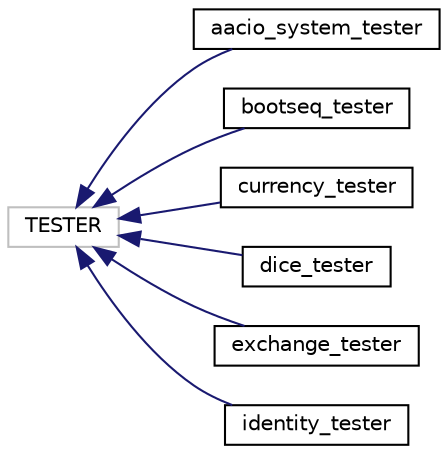 digraph "Graphical Class Hierarchy"
{
  edge [fontname="Helvetica",fontsize="10",labelfontname="Helvetica",labelfontsize="10"];
  node [fontname="Helvetica",fontsize="10",shape=record];
  rankdir="LR";
  Node929 [label="TESTER",height=0.2,width=0.4,color="grey75", fillcolor="white", style="filled"];
  Node929 -> Node0 [dir="back",color="midnightblue",fontsize="10",style="solid",fontname="Helvetica"];
  Node0 [label="aacio_system_tester",height=0.2,width=0.4,color="black", fillcolor="white", style="filled",URL="$classaacio__system__tester.html"];
  Node929 -> Node931 [dir="back",color="midnightblue",fontsize="10",style="solid",fontname="Helvetica"];
  Node931 [label="bootseq_tester",height=0.2,width=0.4,color="black", fillcolor="white", style="filled",URL="$classbootseq__tester.html"];
  Node929 -> Node932 [dir="back",color="midnightblue",fontsize="10",style="solid",fontname="Helvetica"];
  Node932 [label="currency_tester",height=0.2,width=0.4,color="black", fillcolor="white", style="filled",URL="$classcurrency__tester.html"];
  Node929 -> Node933 [dir="back",color="midnightblue",fontsize="10",style="solid",fontname="Helvetica"];
  Node933 [label="dice_tester",height=0.2,width=0.4,color="black", fillcolor="white", style="filled",URL="$structdice__tester.html"];
  Node929 -> Node934 [dir="back",color="midnightblue",fontsize="10",style="solid",fontname="Helvetica"];
  Node934 [label="exchange_tester",height=0.2,width=0.4,color="black", fillcolor="white", style="filled",URL="$classexchange__tester.html"];
  Node929 -> Node935 [dir="back",color="midnightblue",fontsize="10",style="solid",fontname="Helvetica"];
  Node935 [label="identity_tester",height=0.2,width=0.4,color="black", fillcolor="white", style="filled",URL="$classidentity__tester.html"];
}
